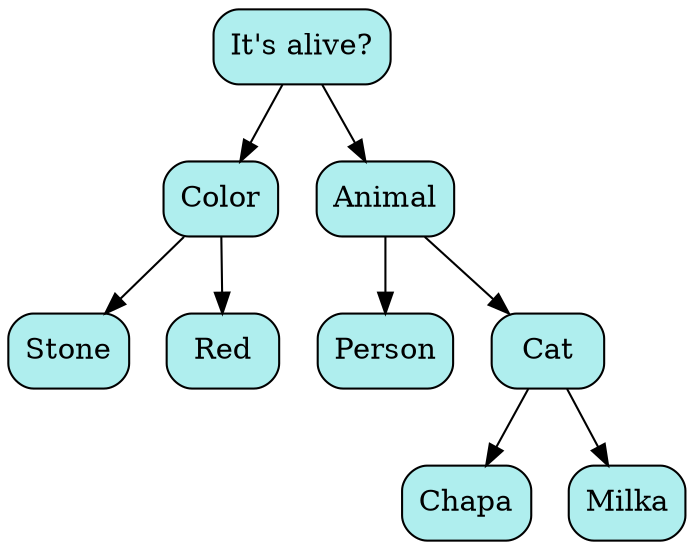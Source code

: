 digraph
{
rankdir = TB;
POINT_0x5d40bfd14480[shape=Mrecord, label = "It's alive?", style="filled",fillcolor="#AFEEEE"]
POINT_0x5d40bfd14640[shape=Mrecord, label = "Color", style="filled",fillcolor="#AFEEEE"]
POINT_0x5d40bfd16590[shape=Mrecord, label = "Stone", style="filled",fillcolor="#AFEEEE"]
POINT_0x5d40bfd164b0[shape=Mrecord, label = "Red", style="filled",fillcolor="#AFEEEE"]
POINT_0x5d40bfd14560[shape=Mrecord, label = "Animal", style="filled",fillcolor="#AFEEEE"]
POINT_0x5d40bfd16210[shape=Mrecord, label = "Person", style="filled",fillcolor="#AFEEEE"]
POINT_0x5d40bfd16130[shape=Mrecord, label = "Cat", style="filled",fillcolor="#AFEEEE"]
POINT_0x5d40bfd163d0[shape=Mrecord, label = "Chapa", style="filled",fillcolor="#AFEEEE"]
POINT_0x5d40bfd162f0[shape=Mrecord, label = "Milka", style="filled",fillcolor="#AFEEEE"]
POINT_0x5d40bfd14480 -> POINT_0x5d40bfd14640
POINT_0x5d40bfd14480 -> POINT_0x5d40bfd14560
POINT_0x5d40bfd14640 -> POINT_0x5d40bfd16590
POINT_0x5d40bfd14640 -> POINT_0x5d40bfd164b0
POINT_0x5d40bfd14560 -> POINT_0x5d40bfd16210
POINT_0x5d40bfd14560 -> POINT_0x5d40bfd16130
POINT_0x5d40bfd16130 -> POINT_0x5d40bfd163d0
POINT_0x5d40bfd16130 -> POINT_0x5d40bfd162f0
}
